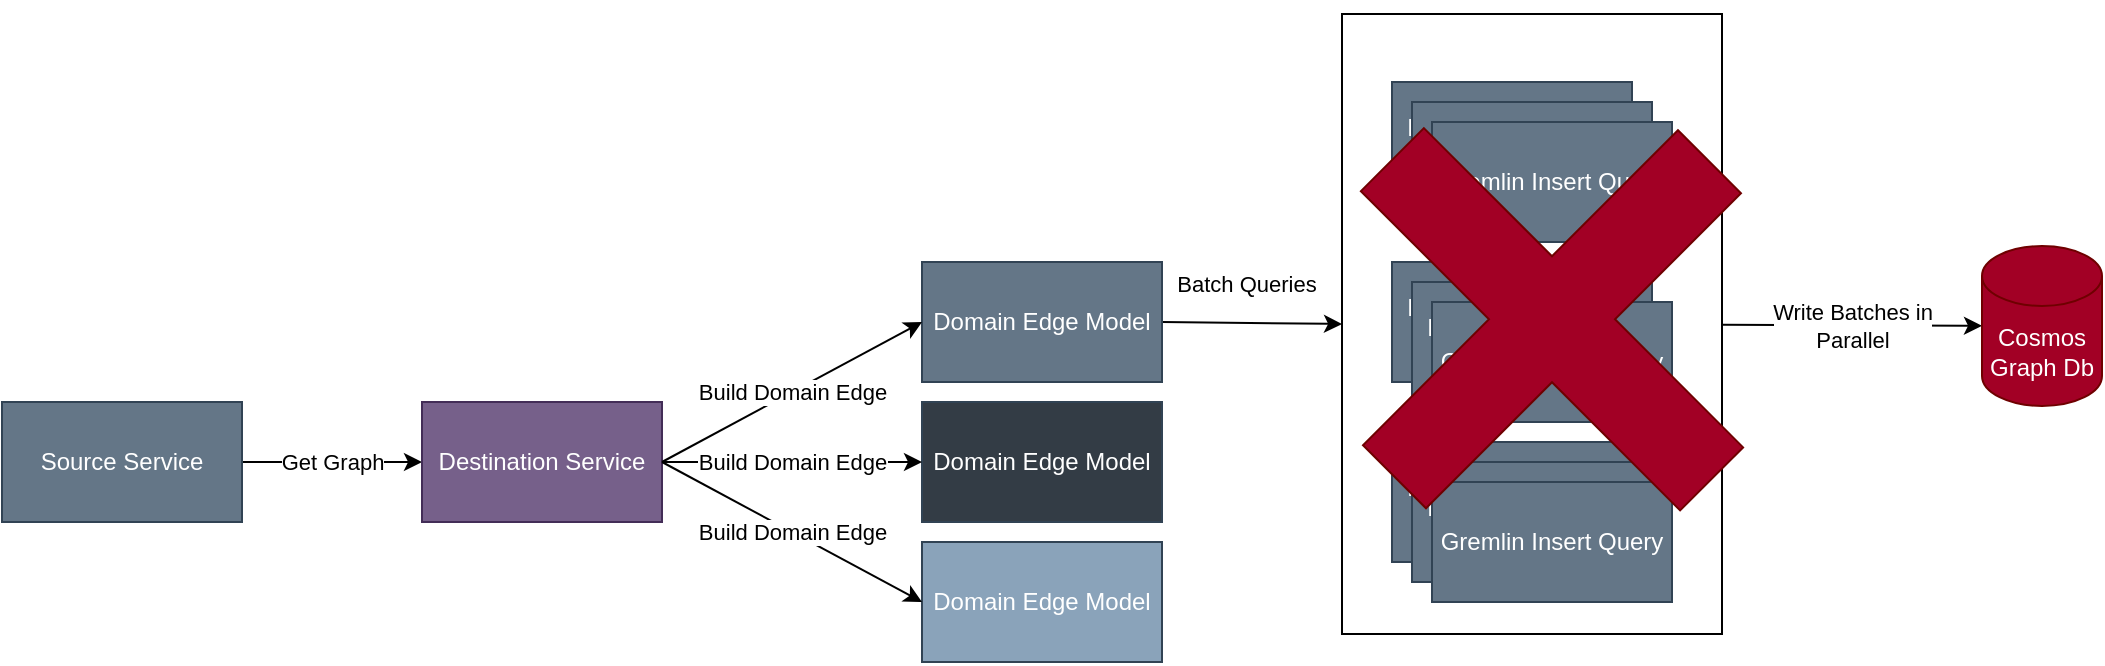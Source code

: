 <mxfile>
    <diagram id="-j3PM6E3SZjeZZPbygQz" name="Page-1">
        <mxGraphModel dx="943" dy="778" grid="1" gridSize="10" guides="1" tooltips="1" connect="1" arrows="1" fold="1" page="1" pageScale="1" pageWidth="1100" pageHeight="850" math="0" shadow="0">
            <root>
                <mxCell id="0"/>
                <mxCell id="1" parent="0"/>
                <mxCell id="27" value="Write Batches in &lt;br&gt;Parallel" style="edgeStyle=none;html=1;" parent="1" source="25" target="20" edge="1">
                    <mxGeometry relative="1" as="geometry"/>
                </mxCell>
                <mxCell id="25" value="" style="rounded=0;whiteSpace=wrap;html=1;fillColor=none;" parent="1" vertex="1">
                    <mxGeometry x="680" y="185" width="190" height="310" as="geometry"/>
                </mxCell>
                <mxCell id="21" value="Get Graph" style="edgeStyle=none;html=1;" parent="1" source="2" target="3" edge="1">
                    <mxGeometry relative="1" as="geometry"/>
                </mxCell>
                <mxCell id="2" value="Source Service" style="rounded=0;whiteSpace=wrap;html=1;fillColor=#647687;fontColor=#ffffff;strokeColor=#314354;" parent="1" vertex="1">
                    <mxGeometry x="10" y="379" width="120" height="60" as="geometry"/>
                </mxCell>
                <mxCell id="3" value="Destination Service" style="rounded=0;whiteSpace=wrap;html=1;fillColor=#76608a;fontColor=#ffffff;strokeColor=#432D57;" parent="1" vertex="1">
                    <mxGeometry x="220" y="379" width="120" height="60" as="geometry"/>
                </mxCell>
                <mxCell id="26" value="Batch Queries&lt;br&gt;" style="edgeStyle=none;html=1;entryX=0;entryY=0.5;entryDx=0;entryDy=0;exitX=1;exitY=0.5;exitDx=0;exitDy=0;" parent="1" source="4" target="25" edge="1">
                    <mxGeometry x="-0.079" y="19" relative="1" as="geometry">
                        <mxPoint as="offset"/>
                    </mxGeometry>
                </mxCell>
                <mxCell id="4" value="Domain Edge Model" style="rounded=0;whiteSpace=wrap;html=1;fillColor=#647687;fontColor=#ffffff;strokeColor=#314354;" parent="1" vertex="1">
                    <mxGeometry x="470" y="309" width="120" height="60" as="geometry"/>
                </mxCell>
                <mxCell id="5" value="Domain Edge Model" style="rounded=0;whiteSpace=wrap;html=1;fillColor=#333C45;fontColor=#ffffff;strokeColor=#314354;" parent="1" vertex="1">
                    <mxGeometry x="470" y="379" width="120" height="60" as="geometry"/>
                </mxCell>
                <mxCell id="6" value="Domain Edge Model" style="rounded=0;whiteSpace=wrap;html=1;fillColor=#8AA3BA;fontColor=#ffffff;strokeColor=#314354;" parent="1" vertex="1">
                    <mxGeometry x="470" y="449" width="120" height="60" as="geometry"/>
                </mxCell>
                <mxCell id="8" value="Destination Domain Vertex" style="rounded=0;whiteSpace=wrap;html=1;fillColor=#647687;fontColor=#ffffff;strokeColor=#314354;" parent="1" vertex="1">
                    <mxGeometry x="705" y="219" width="120" height="60" as="geometry"/>
                </mxCell>
                <mxCell id="9" value="Destination Domain Vertex" style="rounded=0;whiteSpace=wrap;html=1;fillColor=#647687;fontColor=#ffffff;strokeColor=#314354;" parent="1" vertex="1">
                    <mxGeometry x="715" y="229" width="120" height="60" as="geometry"/>
                </mxCell>
                <mxCell id="10" value="Gremlin Insert Query" style="rounded=0;whiteSpace=wrap;html=1;fillColor=#647687;fontColor=#ffffff;strokeColor=#314354;" parent="1" vertex="1">
                    <mxGeometry x="725" y="239" width="120" height="60" as="geometry"/>
                </mxCell>
                <mxCell id="11" value="Destination Domain Vertex" style="rounded=0;whiteSpace=wrap;html=1;fillColor=#647687;fontColor=#ffffff;strokeColor=#314354;" parent="1" vertex="1">
                    <mxGeometry x="705" y="309" width="120" height="60" as="geometry"/>
                </mxCell>
                <mxCell id="12" value="Destination Domain Vertex" style="rounded=0;whiteSpace=wrap;html=1;fillColor=#647687;fontColor=#ffffff;strokeColor=#314354;" parent="1" vertex="1">
                    <mxGeometry x="715" y="319" width="120" height="60" as="geometry"/>
                </mxCell>
                <mxCell id="13" value="Gremlin Insert Query" style="rounded=0;whiteSpace=wrap;html=1;fillColor=#647687;fontColor=#ffffff;strokeColor=#314354;" parent="1" vertex="1">
                    <mxGeometry x="725" y="329" width="120" height="60" as="geometry"/>
                </mxCell>
                <mxCell id="17" value="Destination Domain Vertex" style="rounded=0;whiteSpace=wrap;html=1;fillColor=#647687;fontColor=#ffffff;strokeColor=#314354;" parent="1" vertex="1">
                    <mxGeometry x="705" y="399" width="120" height="60" as="geometry"/>
                </mxCell>
                <mxCell id="18" value="Destination Domain Vertex" style="rounded=0;whiteSpace=wrap;html=1;fillColor=#647687;fontColor=#ffffff;strokeColor=#314354;" parent="1" vertex="1">
                    <mxGeometry x="715" y="409" width="120" height="60" as="geometry"/>
                </mxCell>
                <mxCell id="19" value="Gremlin Insert Query" style="rounded=0;whiteSpace=wrap;html=1;fillColor=#647687;fontColor=#ffffff;strokeColor=#314354;" parent="1" vertex="1">
                    <mxGeometry x="725" y="419" width="120" height="60" as="geometry"/>
                </mxCell>
                <mxCell id="20" value="Cosmos Graph Db" style="shape=cylinder3;whiteSpace=wrap;html=1;boundedLbl=1;backgroundOutline=1;size=15;fillColor=#a20025;fontColor=#ffffff;strokeColor=#6F0000;" parent="1" vertex="1">
                    <mxGeometry x="1000" y="301" width="60" height="80" as="geometry"/>
                </mxCell>
                <mxCell id="22" value="Build Domain Edge" style="edgeStyle=none;html=1;exitX=1;exitY=0.5;exitDx=0;exitDy=0;entryX=0;entryY=0.5;entryDx=0;entryDy=0;" parent="1" source="3" target="4" edge="1">
                    <mxGeometry relative="1" as="geometry">
                        <mxPoint x="190" y="419" as="sourcePoint"/>
                        <mxPoint x="230" y="419" as="targetPoint"/>
                        <Array as="points"/>
                    </mxGeometry>
                </mxCell>
                <mxCell id="23" value="Build Domain Edge" style="edgeStyle=none;html=1;exitX=1;exitY=0.5;exitDx=0;exitDy=0;entryX=0;entryY=0.5;entryDx=0;entryDy=0;" parent="1" source="3" target="5" edge="1">
                    <mxGeometry relative="1" as="geometry">
                        <mxPoint x="350" y="419" as="sourcePoint"/>
                        <mxPoint x="450" y="349" as="targetPoint"/>
                        <Array as="points"/>
                    </mxGeometry>
                </mxCell>
                <mxCell id="24" value="Build Domain Edge" style="edgeStyle=none;html=1;exitX=1;exitY=0.5;exitDx=0;exitDy=0;entryX=0;entryY=0.5;entryDx=0;entryDy=0;" parent="1" source="3" target="6" edge="1">
                    <mxGeometry relative="1" as="geometry">
                        <mxPoint x="350" y="419" as="sourcePoint"/>
                        <mxPoint x="450" y="419" as="targetPoint"/>
                        <Array as="points"/>
                    </mxGeometry>
                </mxCell>
                <mxCell id="28" value="" style="shape=cross;whiteSpace=wrap;html=1;fillColor=#a20025;fontColor=#ffffff;strokeColor=#6F0000;rotation=45;" vertex="1" parent="1">
                    <mxGeometry x="672.13" y="226.27" width="225.73" height="222.73" as="geometry"/>
                </mxCell>
            </root>
        </mxGraphModel>
    </diagram>
</mxfile>